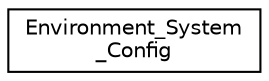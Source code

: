 digraph "Graphical Class Hierarchy"
{
 // LATEX_PDF_SIZE
  edge [fontname="Helvetica",fontsize="10",labelfontname="Helvetica",labelfontsize="10"];
  node [fontname="Helvetica",fontsize="10",shape=record];
  rankdir="LR";
  Node0 [label="Environment_System\l_Config",height=0.2,width=0.4,color="black", fillcolor="white", style="filled",URL="$structEnvironment__System__Config.html",tooltip=" "];
}
